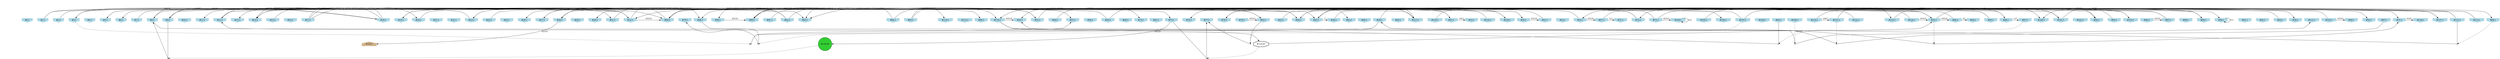 digraph G {
node[shape = circle]
rankInputs [style = invisible]
rankOutputs [style = invisible]
rankInputs -> rankOutputs [color=invis]
0 [label="#0:1", style = filled, shape = invhouse, color=lightblue]
1 [label="#1:1", style = filled, shape = invhouse, color=lightblue]
2 [label="#2:1", style = filled, shape = invhouse, color=lightblue]
3 [label="#3:1", style = filled, shape = invhouse, color=lightblue]
4 [label="#4:1", style = filled, shape = invhouse, color=lightblue]
5 [label="#5:1", style = filled, shape = invhouse, color=lightblue]
6 [label="#6:1", style = filled, shape = invhouse, color=lightblue]
7 [label="#7:1", style = filled, shape = invhouse, color=lightblue]
8 [label="#8:1", style = filled, shape = invhouse, color=lightblue]
9 [label="#9:1", style = filled, shape = invhouse, color=lightblue]
10 [label="#10:1", style = filled, shape = invhouse, color=lightblue]
11 [label="#11:1", style = filled, shape = invhouse, color=lightblue]
12 [label="#12:1", style = filled, shape = invhouse, color=lightblue]
13 [label="#13:1", style = filled, shape = invhouse, color=lightblue]
14 [label="#14:1", style = filled, shape = invhouse, color=lightblue]
15 [label="#15:1", style = filled, shape = invhouse, color=lightblue]
16 [label="#16:1", style = filled, shape = invhouse, color=lightblue]
17 [label="#17:1", style = filled, shape = invhouse, color=lightblue]
18 [label="#18:1", style = filled, shape = invhouse, color=lightblue]
19 [label="#19:1", style = filled, shape = invhouse, color=lightblue]
20 [label="#20:1", style = filled, shape = invhouse, color=lightblue]
21 [label="#21:1", style = filled, shape = invhouse, color=lightblue]
22 [label="#22:1", style = filled, shape = invhouse, color=lightblue]
23 [label="#23:1", style = filled, shape = invhouse, color=lightblue]
24 [label="#24:1", style = filled, shape = invhouse, color=lightblue]
25 [label="#25:1", style = filled, shape = invhouse, color=lightblue]
26 [label="#26:1", style = filled, shape = invhouse, color=lightblue]
27 [label="#27:1", style = filled, shape = invhouse, color=lightblue]
28 [label="#28:1", style = filled, shape = invhouse, color=lightblue]
29 [label="#29:1", style = filled, shape = invhouse, color=lightblue]
30 [label="#30:1", style = filled, shape = invhouse, color=lightblue]
31 [label="#31:1", style = filled, shape = invhouse, color=lightblue]
32 [label="#32:1", style = filled, shape = invhouse, color=lightblue]
33 [label="#33:1", style = filled, shape = invhouse, color=lightblue]
34 [label="#34:1", style = filled, shape = invhouse, color=lightblue]
35 [label="#35:1", style = filled, shape = invhouse, color=lightblue]
36 [label="#36:1", style = filled, shape = invhouse, color=lightblue]
37 [label="#37:1", style = filled, shape = invhouse, color=lightblue]
38 [label="#38:1", style = filled, shape = invhouse, color=lightblue]
39 [label="#39:1", style = filled, shape = invhouse, color=lightblue]
40 [label="#40:1", style = filled, shape = invhouse, color=lightblue]
41 [label="#41:1", style = filled, shape = invhouse, color=lightblue]
42 [label="#42:1", style = filled, shape = invhouse, color=lightblue]
43 [label="#43:1", style = filled, shape = invhouse, color=lightblue]
44 [label="#44:1", style = filled, shape = invhouse, color=lightblue]
45 [label="#45:1", style = filled, shape = invhouse, color=lightblue]
46 [label="#46:1", style = filled, shape = invhouse, color=lightblue]
47 [label="#47:1", style = filled, shape = invhouse, color=lightblue]
48 [label="#48:1", style = filled, shape = invhouse, color=lightblue]
49 [label="#49:1", style = filled, shape = invhouse, color=lightblue]
50 [label="#50:1", style = filled, shape = invhouse, color=lightblue]
51 [label="#51:1", style = filled, shape = invhouse, color=lightblue]
52 [label="#52:1", style = filled, shape = invhouse, color=lightblue]
53 [label="#53:1", style = filled, shape = invhouse, color=lightblue]
54 [label="#54:1", style = filled, shape = invhouse, color=lightblue]
55 [label="#55:1", style = filled, shape = invhouse, color=lightblue]
56 [label="#56:1", style = filled, shape = invhouse, color=lightblue]
57 [label="#57:1", style = filled, shape = invhouse, color=lightblue]
58 [label="#58:1", style = filled, shape = invhouse, color=lightblue]
59 [label="#59:1", style = filled, shape = invhouse, color=lightblue]
60 [label="#60:1", style = filled, shape = invhouse, color=lightblue]
61 [label="#61:1", style = filled, shape = invhouse, color=lightblue]
62 [label="#62:1", style = filled, shape = invhouse, color=lightblue]
63 [label="#63:1", style = filled, shape = invhouse, color=lightblue]
64 [label="#64:1", style = filled, shape = invhouse, color=lightblue]
65 [label="#65:1", style = filled, shape = invhouse, color=lightblue]
66 [label="#66:1", style = filled, shape = invhouse, color=lightblue]
67 [label="#67:1", style = filled, shape = invhouse, color=lightblue]
68 [label="#68:1", style = filled, shape = invhouse, color=lightblue]
69 [label="#69:1", style = filled, shape = invhouse, color=lightblue]
70 [label="#70:1", style = filled, shape = invhouse, color=lightblue]
71 [label="#71:1", style = filled, shape = invhouse, color=lightblue]
72 [label="#72:1", style = filled, shape = invhouse, color=lightblue]
73 [label="#73:1", style = filled, shape = invhouse, color=lightblue]
74 [label="#74:1", style = filled, shape = invhouse, color=lightblue]
75 [label="#75:1", style = filled, shape = invhouse, color=lightblue]
76 [label="#76:1", style = filled, shape = invhouse, color=lightblue]
77 [label="#77:1", style = filled, shape = invhouse, color=lightblue]
78 [label="#78:1", style = filled, shape = invhouse, color=lightblue]
79 [label="#79:1", style = filled, shape = invhouse, color=lightblue]
80 [label="#80:1", style = filled, shape = invhouse, color=lightblue]
81 [label="#81:1", style = filled, shape = invhouse, color=lightblue]
82 [label="#82:1", style = filled, shape = invhouse, color=lightblue]
83 [label="#83:1", style = filled, shape = invhouse, color=lightblue]
84 [label="#84:1", style = filled, shape = invhouse, color=lightblue]
85 [label="#85:1", style = filled, shape = invhouse, color=lightblue]
86 [label="#86:1", style = filled, shape = invhouse, color=lightblue]
87 [label="#87:1", style = filled, shape = invhouse, color=lightblue]
88 [label="#88:1", style = filled, shape = invhouse, color=lightblue]
89 [label="#89:1", style = filled, shape = invhouse, color=lightblue]
90 [label="#90:1", style = filled, shape = invhouse, color=lightblue]
91 [label="#91:1", style = filled, shape = invhouse, color=lightblue]
92 [label="#92:1", style = filled, shape = invhouse, color=lightblue]
93 [label="#93:1", style = filled, shape = invhouse, color=lightblue]
94 [label="#94:1", style = filled, shape = invhouse, color=lightblue]
95 [label="#95:1", style = filled, shape = invhouse, color=lightblue]
96 [label="#96:1", style = filled, shape = invhouse, color=lightblue]
97 [label="#97:1", style = filled, shape = invhouse, color=lightblue]
98 [label="#98:1", style = filled, shape = invhouse, color=lightblue]
99 [label="#99:1", style = filled, shape = invhouse, color=lightblue]
100 [label="#100:1", style = filled, shape = invhouse, color=lightblue]
101 [label="#101:1", style = filled, shape = invhouse, color=lightblue]
102 [label="#102:1", style = filled, shape = invhouse, color=lightblue]
103 [label="#103:1", style = filled, shape = invhouse, color=lightblue]
104 [label="#104:1", style = filled, shape = invhouse, color=lightblue]
105 [label="#105:1", style = filled, shape = invhouse, color=lightblue]
106 [label="#106:1", style = filled, shape = invhouse, color=lightblue]
107 [label="#107:1", style = filled, shape = invhouse, color=lightblue]
108 [label="#108:1", style = filled, shape = invhouse, color=lightblue]
109 [label="#109:1", style = filled, shape = invhouse, color=lightblue]
110 [label="#110:1", style = filled, shape = invhouse, color=lightblue]
111 [label="#111:1", style = filled, shape = invhouse, color=lightblue]
112 [label="#112:1", style = filled, shape = invhouse, color=lightblue]
113 [label="#113:1", style = filled, shape = invhouse, color=lightblue]
114 [label="#114:1", style = filled, shape = invhouse, color=lightblue]
115 [label="#115:1", style = filled, shape = invhouse, color=lightblue]
116 [label="#116:1", style = filled, shape = invhouse, color=lightblue]
117 [label="#117:1", style = filled, shape = invhouse, color=lightblue]
118 [label="#118:1", style = filled, shape = invhouse, color=lightblue]
119 [label="#119:1", style = filled, shape = invhouse, color=lightblue]
120 [label="#120:1", style = filled, shape = invhouse, color=lightblue]
121 [label="#121:1", style = filled, shape = invhouse, color=lightblue]
122 [label="#122:1", style = filled, shape = invhouse, color=lightblue]
123 [label="#123:1", style = filled, shape = invhouse, color=lightblue]
124 [label="#124:1", style = filled, shape = invhouse, color=lightblue]
125 [label="#125:1", style = filled, shape = invhouse, color=lightblue]
126 [label="#126:1", style = filled, shape = invhouse, color=lightblue]
127 [label="#127:1", style = filled, shape = invhouse, color=lightblue]
128 [label="#128:1", style = filled, shape = house, color=tan]
129 [label="#129:49", shape = doubleoctagon]
130 [label="#130:49", style = filled, fillcolor=limegreen]
28 -> 128 [label = "65535"]
84 -> 28 [label = "65535"]
53 -> 83 [label = "65535"]
1 -> 94 [label = "65535"]
9 -> 18 [label = "65535"]
89 -> 83 [label = "65535"]
66 -> 23 [label = "65535"]
129 -> 35 [label = "65535"]
17 -> 83 [label = "65535"]
80 -> 120 [label = "65535"]
12 -> 55 [label = "65535"]
27 -> 106 [label = "65535"]
132 [shape = point]
39 -> 132 [style = dashed]
42 -> 132 [dir = none]
132 -> 77
69 -> 98 [label = "65535"]
73 -> 104 [label = "65535"]
99 -> 80 [label = "65535"]
20 -> 57 [label = "65535"]
34 -> 51 [label = "65535"]
123 -> 48 [label = "65535"]
12 -> 86 [label = "65535"]
107 -> 68 [label = "65535"]
85 -> 35 [label = "65535"]
101 -> 12 [label = "65535"]
73 -> 103 [label = "65535"]
113 -> 80 [label = "65535"]
53 -> 67 [label = "65535"]
17 -> 75 [label = "65535"]
48 -> 23 [label = "65535"]
19 -> 34 [label = "65535"]
125 -> 49 [label = "65535"]
133 [shape = point]
3 -> 133 [style = dashed]
39 -> 133 [dir = none]
133 -> 57
32 -> 69 [label = "65535"]
56 -> 90 [label = "65535"]
37 -> 126 [label = "8191"]
124 -> 35 [label = "65535"]
82 -> 99 [label = "65535"]
41 -> 33 [label = "1023"]
93 -> 98 [label = "65535"]
67 -> 89 [label = "65535"]
90 -> 90 [label = "511"]
112 -> 53 [label = "65535"]
18 -> 3 [label = "65535"]
107 -> 80 [label = "65535"]
120 -> 78 [label = "65535"]
24 -> 44 [label = "65535"]
116 -> 54 [label = "65535"]
67 -> 71 [label = "511"]
82 -> 14 [label = "65535"]
44 -> 13 [label = "65535"]
72 -> 78 [label = "65535"]
87 -> 9 [label = "8191"]
65 -> 69 [label = "65535"]
121 -> 50 [label = "65535"]
82 -> 41 [label = "65535"]
84 -> 114 [label = "65535"]
118 -> 103 [label = "8191"]
134 [shape = point]
35 -> 134 [style = dashed]
116 -> 134 [dir = none]
134 -> 37
45 -> 41 [label = "2047"]
34 -> 14 [label = "16383"]
65 -> 26 [label = "2047"]
75 -> 130 [label = "65535"]
110 -> 121 [label = "2047"]
3 -> 117 [label = "127"]
79 -> 42 [label = "65535"]
87 -> 76 [label = "65535"]
110 -> 100 [label = "1023"]
15 -> 32 [label = "65535"]
95 -> 100 [label = "2047"]
135 [shape = point]
130 -> 135 [style = dashed]
9 -> 135 [dir = none]
135 -> 8
96 -> 87 [label = "65535"]
117 -> 44 [label = "65535"]
48 -> 47 [label = "127"]
8 -> 101 [label = "63"]
32 -> 42 [label = "255"]
39 -> 117 [label = "255"]
89 -> 72 [label = "127"]
23 -> 9 [label = "2047"]
32 -> 8 [label = "65535"]
43 -> 127 [label = "127"]
1 -> 45 [label = "31"]
136 [shape = point]
47 -> 136 [style = dashed]
63 -> 136 [dir = none]
136 -> 12
55 -> 32 [label = "511"]
72 -> 69 [label = "255"]
35 -> 101 [label = "3"]
104 -> 104 [label = "255"]
17 -> 31 [label = "255"]
7 -> 20 [label = "65535"]
137 [shape = point]
109 -> 137 [style = dashed]
8 -> 137 [dir = none]
137 -> 111
101 -> 94 [label = "65535"]
116 -> 129 [label = "7"]
5 -> 69 [label = "3"]
138 [shape = point]
121 -> 138 [style = dashed]
97 -> 138 [dir = none]
138 -> 54
112 -> 9 [label = "65535"]
32 -> 14 [label = "65535"]
139 [shape = point]
107 -> 139 [style = dashed]
98 -> 139 [dir = none]
139 -> 70
31 -> 35 [label = "65535"]
140 [shape = point]
129 -> 140 [style = dashed]
75 -> 140 [dir = none]
140 -> 77
18 -> 11 [label = "31"]
119 -> 69 [label = "65535"]
73 -> 78 [label = "7"]
66 -> 64 [label = "63"]
85 -> 116 [label = "15"]
38 -> 123 [label = "15"]
81 -> 127 [label = "3"]
44 -> 37 [label = "3"]
2 -> 35 [label = "1"]
127 -> 30 [label = "65535"]
51 -> 45 [label = "65535"]
59 -> 28 [label = "65535"]
18 -> 5 [label = "65535"]
124 -> 19 [label = "65535"]
125 -> 116 [label = "65535"]
122 -> 54 [label = "65535"]
59 -> 74 [label = "7"]
35 -> 66 [label = "65535"]
69 -> 27 [label = "3"]
45 -> 62 [label = "1"]
113 -> 6 [label = "65535"]
45 -> 38 [label = "3"]
105 -> 36 [label = "65535"]
55 -> 42 [label = "1"]
141 [shape = point]
68 -> 141 [style = dashed]
112 -> 141 [dir = none]
141 -> 39
{
	rank = same
	rankdir = TB
	rankInputs -> 0 -> 1 -> 2 -> 3 -> 4 -> 5 -> 6 -> 7 -> 8 -> 9 -> 10 -> 11 -> 12 -> 13 -> 14 -> 15 -> 16 -> 17 -> 18 -> 19 -> 20 -> 21 -> 22 -> 23 -> 24 -> 25 -> 26 -> 27 -> 28 -> 29 -> 30 -> 31 -> 32 -> 33 -> 34 -> 35 -> 36 -> 37 -> 38 -> 39 -> 40 -> 41 -> 42 -> 43 -> 44 -> 45 -> 46 -> 47 -> 48 -> 49 -> 50 -> 51 -> 52 -> 53 -> 54 -> 55 -> 56 -> 57 -> 58 -> 59 -> 60 -> 61 -> 62 -> 63 -> 64 -> 65 -> 66 -> 67 -> 68 -> 69 -> 70 -> 71 -> 72 -> 73 -> 74 -> 75 -> 76 -> 77 -> 78 -> 79 -> 80 -> 81 -> 82 -> 83 -> 84 -> 85 -> 86 -> 87 -> 88 -> 89 -> 90 -> 91 -> 92 -> 93 -> 94 -> 95 -> 96 -> 97 -> 98 -> 99 -> 100 -> 101 -> 102 -> 103 -> 104 -> 105 -> 106 -> 107 -> 108 -> 109 -> 110 -> 111 -> 112 -> 113 -> 114 -> 115 -> 116 -> 117 -> 118 -> 119 -> 120 -> 121 -> 122 -> 123 -> 124 -> 125 -> 126 -> 127 [style = invis]
}
{
	rank = same
	rankdir = TB
	rankOutputs -> 128 [style = invis]
}
}
